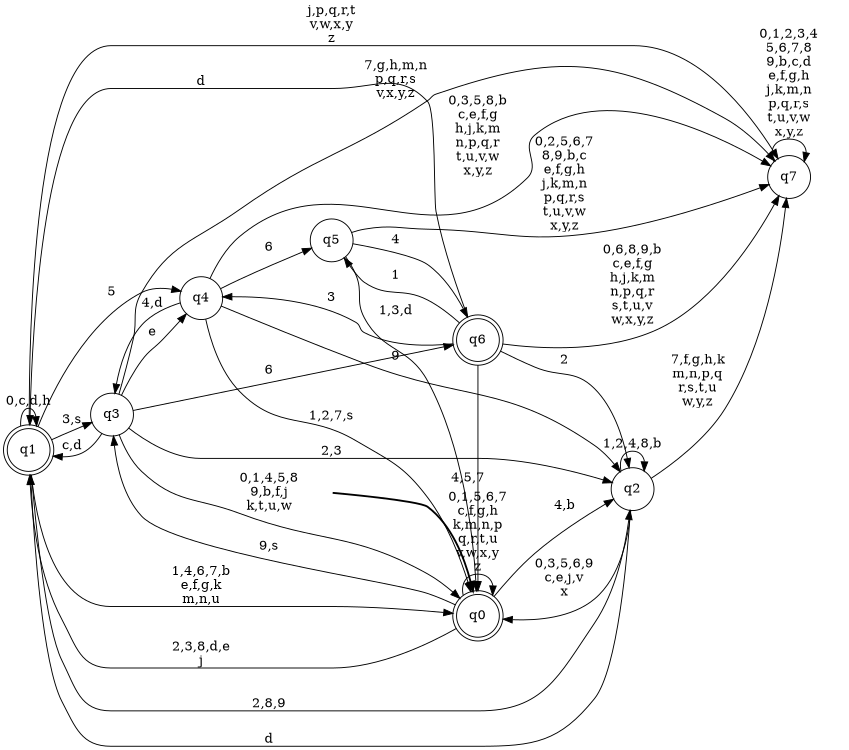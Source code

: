 digraph DFA {
__start0 [style = invis, shape = none, label = "", width = 0, height = 0];

rankdir=LR;
size="8,5";

s0 [style="rounded,filled", color="black", fillcolor="white" shape="doublecircle", label="q0"];
s1 [style="rounded,filled", color="black", fillcolor="white" shape="doublecircle", label="q1"];
s2 [style="filled", color="black", fillcolor="white" shape="circle", label="q2"];
s3 [style="filled", color="black", fillcolor="white" shape="circle", label="q3"];
s4 [style="filled", color="black", fillcolor="white" shape="circle", label="q4"];
s5 [style="filled", color="black", fillcolor="white" shape="circle", label="q5"];
s6 [style="rounded,filled", color="black", fillcolor="white" shape="doublecircle", label="q6"];
s7 [style="filled", color="black", fillcolor="white" shape="circle", label="q7"];
subgraph cluster_main { 
	graph [pad=".75", ranksep="0.15", nodesep="0.15"];
	 style=invis; 
	__start0 -> s0 [penwidth=2];
}
s0 -> s0 [label="0,1,5,6,7\nc,f,g,h\nk,m,n,p\nq,r,t,u\nv,w,x,y\nz"];
s0 -> s1 [label="2,3,8,d,e\nj"];
s0 -> s2 [label="4,b"];
s0 -> s3 [label="9,s"];
s1 -> s0 [label="1,4,6,7,b\ne,f,g,k\nm,n,u"];
s1 -> s1 [label="0,c,d,h"];
s1 -> s2 [label="2,8,9"];
s1 -> s3 [label="3,s"];
s1 -> s4 [label="5"];
s1 -> s7 [label="j,p,q,r,t\nv,w,x,y\nz"];
s2 -> s0 [label="0,3,5,6,9\nc,e,j,v\nx"];
s2 -> s1 [label="d"];
s2 -> s2 [label="1,2,4,8,b"];
s2 -> s7 [label="7,f,g,h,k\nm,n,p,q\nr,s,t,u\nw,y,z"];
s3 -> s0 [label="0,1,4,5,8\n9,b,f,j\nk,t,u,w"];
s3 -> s1 [label="c,d"];
s3 -> s2 [label="2,3"];
s3 -> s4 [label="e"];
s3 -> s6 [label="6"];
s3 -> s7 [label="7,g,h,m,n\np,q,r,s\nv,x,y,z"];
s4 -> s0 [label="1,2,7,s"];
s4 -> s2 [label="9"];
s4 -> s3 [label="4,d"];
s4 -> s5 [label="6"];
s4 -> s7 [label="0,3,5,8,b\nc,e,f,g\nh,j,k,m\nn,p,q,r\nt,u,v,w\nx,y,z"];
s5 -> s0 [label="1,3,d"];
s5 -> s6 [label="4"];
s5 -> s7 [label="0,2,5,6,7\n8,9,b,c\ne,f,g,h\nj,k,m,n\np,q,r,s\nt,u,v,w\nx,y,z"];
s6 -> s0 [label="4,5,7"];
s6 -> s1 [label="d"];
s6 -> s2 [label="2"];
s6 -> s4 [label="3"];
s6 -> s5 [label="1"];
s6 -> s7 [label="0,6,8,9,b\nc,e,f,g\nh,j,k,m\nn,p,q,r\ns,t,u,v\nw,x,y,z"];
s7 -> s7 [label="0,1,2,3,4\n5,6,7,8\n9,b,c,d\ne,f,g,h\nj,k,m,n\np,q,r,s\nt,u,v,w\nx,y,z"];

}